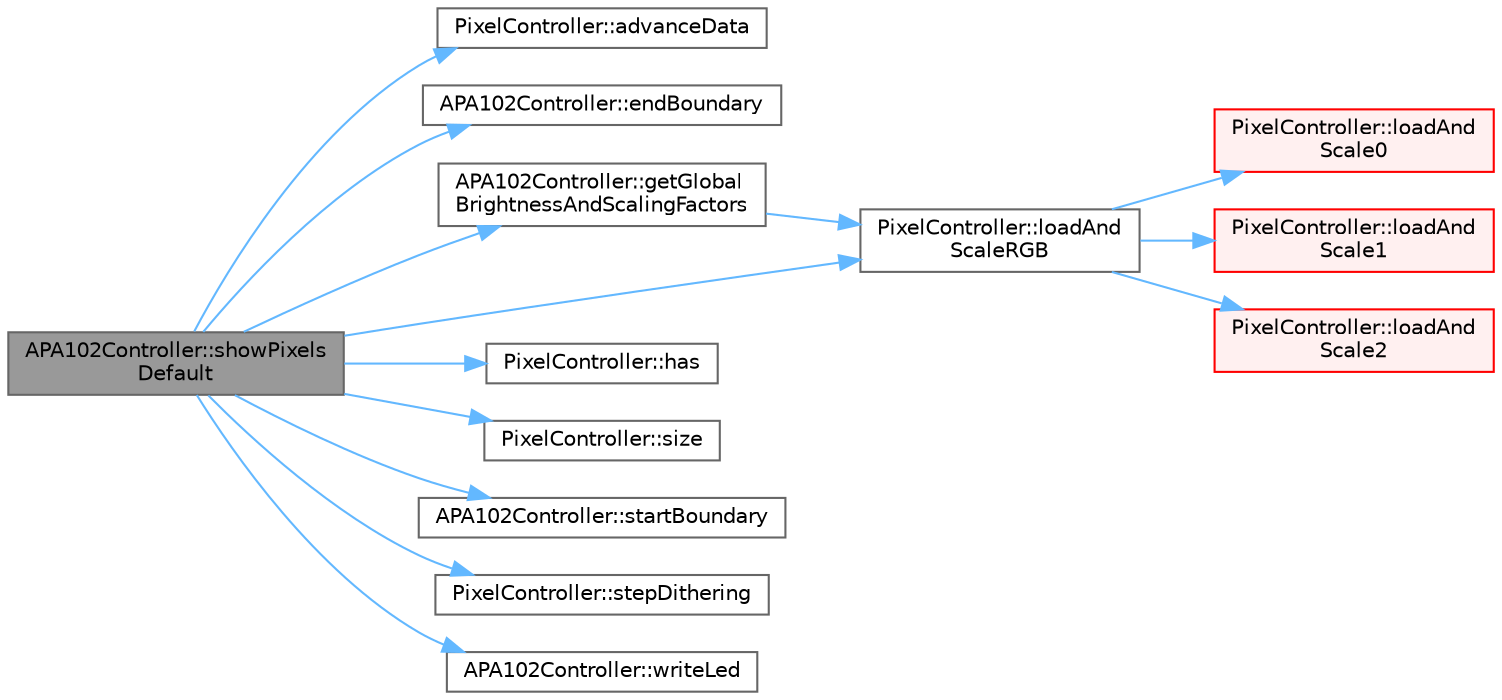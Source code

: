 digraph "APA102Controller::showPixelsDefault"
{
 // INTERACTIVE_SVG=YES
 // LATEX_PDF_SIZE
  bgcolor="transparent";
  edge [fontname=Helvetica,fontsize=10,labelfontname=Helvetica,labelfontsize=10];
  node [fontname=Helvetica,fontsize=10,shape=box,height=0.2,width=0.4];
  rankdir="LR";
  Node1 [id="Node000001",label="APA102Controller::showPixels\lDefault",height=0.2,width=0.4,color="gray40", fillcolor="grey60", style="filled", fontcolor="black",tooltip=" "];
  Node1 -> Node2 [id="edge1_Node000001_Node000002",color="steelblue1",style="solid",tooltip=" "];
  Node2 [id="Node000002",label="PixelController::advanceData",height=0.2,width=0.4,color="grey40", fillcolor="white", style="filled",URL="$d0/dee/struct_pixel_controller_ab44f62f166d162bd1e3b095b368feef2.html#ab44f62f166d162bd1e3b095b368feef2",tooltip="Advance the data pointer forward, adjust position counter."];
  Node1 -> Node3 [id="edge2_Node000001_Node000003",color="steelblue1",style="solid",tooltip=" "];
  Node3 [id="Node000003",label="APA102Controller::endBoundary",height=0.2,width=0.4,color="grey40", fillcolor="white", style="filled",URL="$d4/d96/class_a_p_a102_controller_ac9676b78658ebcab74033429c5c046f8.html#ac9676b78658ebcab74033429c5c046f8",tooltip=" "];
  Node1 -> Node4 [id="edge3_Node000001_Node000004",color="steelblue1",style="solid",tooltip=" "];
  Node4 [id="Node000004",label="APA102Controller::getGlobal\lBrightnessAndScalingFactors",height=0.2,width=0.4,color="grey40", fillcolor="white", style="filled",URL="$d4/d96/class_a_p_a102_controller_a299c89c516c1c32935e75f492137d872.html#a299c89c516c1c32935e75f492137d872",tooltip=" "];
  Node4 -> Node5 [id="edge4_Node000004_Node000005",color="steelblue1",style="solid",tooltip=" "];
  Node5 [id="Node000005",label="PixelController::loadAnd\lScaleRGB",height=0.2,width=0.4,color="grey40", fillcolor="white", style="filled",URL="$d0/dee/struct_pixel_controller_a3c10f0dd3838aa2b18d28a20393c9333.html#a3c10f0dd3838aa2b18d28a20393c9333",tooltip=" "];
  Node5 -> Node6 [id="edge5_Node000005_Node000006",color="steelblue1",style="solid",tooltip=" "];
  Node6 [id="Node000006",label="PixelController::loadAnd\lScale0",height=0.2,width=0.4,color="red", fillcolor="#FFF0F0", style="filled",URL="$d0/dee/struct_pixel_controller_a4afe8b8ec93c89308fe185b1eb164ff6.html#a4afe8b8ec93c89308fe185b1eb164ff6",tooltip="non-template alias of loadAndScale<0>()"];
  Node5 -> Node13 [id="edge6_Node000005_Node000013",color="steelblue1",style="solid",tooltip=" "];
  Node13 [id="Node000013",label="PixelController::loadAnd\lScale1",height=0.2,width=0.4,color="red", fillcolor="#FFF0F0", style="filled",URL="$d0/dee/struct_pixel_controller_ae570967d1b674970cf472feb379f248f.html#ae570967d1b674970cf472feb379f248f",tooltip="non-template alias of loadAndScale<1>()"];
  Node5 -> Node14 [id="edge7_Node000005_Node000014",color="steelblue1",style="solid",tooltip=" "];
  Node14 [id="Node000014",label="PixelController::loadAnd\lScale2",height=0.2,width=0.4,color="red", fillcolor="#FFF0F0", style="filled",URL="$d0/dee/struct_pixel_controller_af5a5f12205a4187aa4df499b8224ed35.html#af5a5f12205a4187aa4df499b8224ed35",tooltip="non-template alias of loadAndScale<2>()"];
  Node1 -> Node15 [id="edge8_Node000001_Node000015",color="steelblue1",style="solid",tooltip=" "];
  Node15 [id="Node000015",label="PixelController::has",height=0.2,width=0.4,color="grey40", fillcolor="white", style="filled",URL="$d0/dee/struct_pixel_controller_ac13f3e00855fcf6125ea27543c2fb48c.html#ac13f3e00855fcf6125ea27543c2fb48c",tooltip="Do we have n pixels left to process?"];
  Node1 -> Node5 [id="edge9_Node000001_Node000005",color="steelblue1",style="solid",tooltip=" "];
  Node1 -> Node16 [id="edge10_Node000001_Node000016",color="steelblue1",style="solid",tooltip=" "];
  Node16 [id="Node000016",label="PixelController::size",height=0.2,width=0.4,color="grey40", fillcolor="white", style="filled",URL="$d0/dee/struct_pixel_controller_a85305135ad8ad18edcd32dfc7431c660.html#a85305135ad8ad18edcd32dfc7431c660",tooltip="Get the length of the LED strip."];
  Node1 -> Node17 [id="edge11_Node000001_Node000017",color="steelblue1",style="solid",tooltip=" "];
  Node17 [id="Node000017",label="APA102Controller::startBoundary",height=0.2,width=0.4,color="grey40", fillcolor="white", style="filled",URL="$d4/d96/class_a_p_a102_controller_ab8d200f508aa910564b8db24c451c28b.html#ab8d200f508aa910564b8db24c451c28b",tooltip=" "];
  Node1 -> Node18 [id="edge12_Node000001_Node000018",color="steelblue1",style="solid",tooltip=" "];
  Node18 [id="Node000018",label="PixelController::stepDithering",height=0.2,width=0.4,color="grey40", fillcolor="white", style="filled",URL="$d0/dee/struct_pixel_controller_ac7cb7840989882cce60218ac43dbe8ef.html#ac7cb7840989882cce60218ac43dbe8ef",tooltip="Step the dithering forward."];
  Node1 -> Node19 [id="edge13_Node000001_Node000019",color="steelblue1",style="solid",tooltip=" "];
  Node19 [id="Node000019",label="APA102Controller::writeLed",height=0.2,width=0.4,color="grey40", fillcolor="white", style="filled",URL="$d4/d96/class_a_p_a102_controller_a3e85825537bbd044569052476051a970.html#a3e85825537bbd044569052476051a970",tooltip=" "];
}

